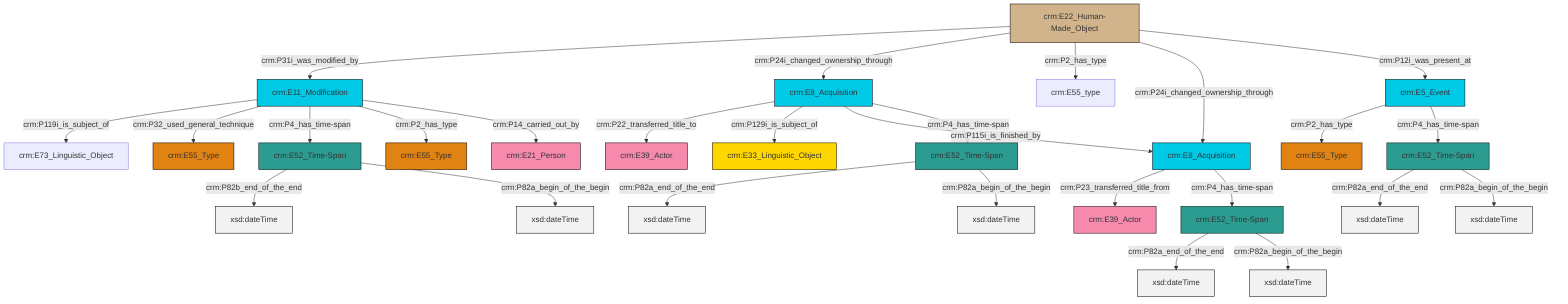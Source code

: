 graph TD
classDef Literal fill:#f2f2f2,stroke:#000000;
classDef CRM_Entity fill:#FFFFFF,stroke:#000000;
classDef Temporal_Entity fill:#00C9E6, stroke:#000000;
classDef Type fill:#E18312, stroke:#000000;
classDef Time-Span fill:#2C9C91, stroke:#000000;
classDef Appellation fill:#FFEB7F, stroke:#000000;
classDef Place fill:#008836, stroke:#000000;
classDef Persistent_Item fill:#B266B2, stroke:#000000;
classDef Conceptual_Object fill:#FFD700, stroke:#000000;
classDef Physical_Thing fill:#D2B48C, stroke:#000000;
classDef Actor fill:#f58aad, stroke:#000000;
classDef PC_Classes fill:#4ce600, stroke:#000000;
classDef Multi fill:#cccccc,stroke:#000000;

0["crm:E52_Time-Span"]:::Time-Span -->|crm:P82a_end_of_the_end| 1[xsd:dateTime]:::Literal
2["crm:E52_Time-Span"]:::Time-Span -->|crm:P82a_end_of_the_end| 3[xsd:dateTime]:::Literal
7["crm:E8_Acquisition"]:::Temporal_Entity -->|crm:P22_transferred_title_to| 8["crm:E39_Actor"]:::Actor
9["crm:E52_Time-Span"]:::Time-Span -->|crm:P82b_end_of_the_end| 10[xsd:dateTime]:::Literal
7["crm:E8_Acquisition"]:::Temporal_Entity -->|crm:P129i_is_subject_of| 11["crm:E33_Linguistic_Object"]:::Conceptual_Object
12["crm:E8_Acquisition"]:::Temporal_Entity -->|crm:P23_transferred_title_from| 13["crm:E39_Actor"]:::Actor
14["crm:E22_Human-Made_Object"]:::Physical_Thing -->|crm:P31i_was_modified_by| 15["crm:E11_Modification"]:::Temporal_Entity
15["crm:E11_Modification"]:::Temporal_Entity -->|crm:P119i_is_subject_of| 16["crm:E73_Linguistic_Object"]:::Default
14["crm:E22_Human-Made_Object"]:::Physical_Thing -->|crm:P24i_changed_ownership_through| 7["crm:E8_Acquisition"]:::Temporal_Entity
2["crm:E52_Time-Span"]:::Time-Span -->|crm:P82a_begin_of_the_begin| 18[xsd:dateTime]:::Literal
7["crm:E8_Acquisition"]:::Temporal_Entity -->|crm:P115i_is_finished_by| 12["crm:E8_Acquisition"]:::Temporal_Entity
9["crm:E52_Time-Span"]:::Time-Span -->|crm:P82a_begin_of_the_begin| 19[xsd:dateTime]:::Literal
14["crm:E22_Human-Made_Object"]:::Physical_Thing -->|crm:P2_has_type| 20["crm:E55_type"]:::Default
23["crm:E5_Event"]:::Temporal_Entity -->|crm:P2_has_type| 24["crm:E55_Type"]:::Type
27["crm:E52_Time-Span"]:::Time-Span -->|crm:P82a_end_of_the_end| 28[xsd:dateTime]:::Literal
27["crm:E52_Time-Span"]:::Time-Span -->|crm:P82a_begin_of_the_begin| 29[xsd:dateTime]:::Literal
14["crm:E22_Human-Made_Object"]:::Physical_Thing -->|crm:P24i_changed_ownership_through| 12["crm:E8_Acquisition"]:::Temporal_Entity
15["crm:E11_Modification"]:::Temporal_Entity -->|crm:P32_used_general_technique| 5["crm:E55_Type"]:::Type
14["crm:E22_Human-Made_Object"]:::Physical_Thing -->|crm:P12i_was_present_at| 23["crm:E5_Event"]:::Temporal_Entity
15["crm:E11_Modification"]:::Temporal_Entity -->|crm:P4_has_time-span| 9["crm:E52_Time-Span"]:::Time-Span
15["crm:E11_Modification"]:::Temporal_Entity -->|crm:P2_has_type| 32["crm:E55_Type"]:::Type
0["crm:E52_Time-Span"]:::Time-Span -->|crm:P82a_begin_of_the_begin| 35[xsd:dateTime]:::Literal
23["crm:E5_Event"]:::Temporal_Entity -->|crm:P4_has_time-span| 27["crm:E52_Time-Span"]:::Time-Span
12["crm:E8_Acquisition"]:::Temporal_Entity -->|crm:P4_has_time-span| 0["crm:E52_Time-Span"]:::Time-Span
15["crm:E11_Modification"]:::Temporal_Entity -->|crm:P14_carried_out_by| 25["crm:E21_Person"]:::Actor
7["crm:E8_Acquisition"]:::Temporal_Entity -->|crm:P4_has_time-span| 2["crm:E52_Time-Span"]:::Time-Span